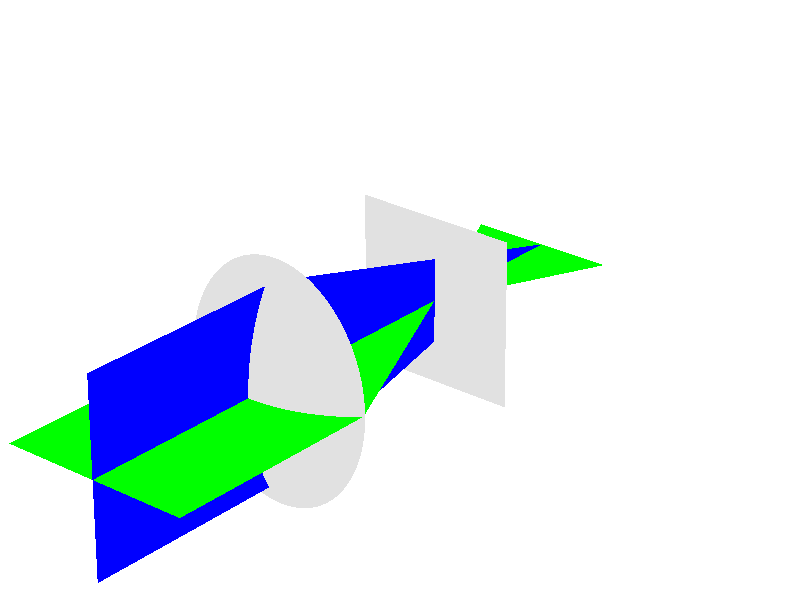   #include "colors.inc"
  background { color White }
  camera {
    perspective       
    angle 15
    location <10, 8, -12>+<0.5,0,0.5>
    look_at  <0, 0,  0> +<0.5,0.5,0.5>
  }
  light_source { <10,10,-12>+<0.5,0.5,0.5> color White}    
  
  #declare ap = 0.65;
  #declare flenh=2.5; 
  #declare sp = flenh/1.75;
  
  difference { sphere { 
        <0, 0, 0.75>, 1 
        scale 1.2*y
        hollow      
      }
      box { 
        <1, 2, 0>, <-1,-2,5>  
        pigment { color red 1 green 1 blue 1 transmit 1 }
      } 
      pigment { color Gray transmit 0.0 } 
      finish { diffuse 1 } 
      no_shadow
    }
  polygon{  
      6, <ap,0,-1.5>,<ap,0,0>,<-ap*0.75,0,flenh>,<ap*0.75,0,flenh>,<-ap,0,0>,<-ap,0,-1.5>  
      pigment { color Green transmit 0.4 }
      finish { diffuse 1 }
      no_shadow
  }
  polygon{
      5, <0,ap,-1.5>,<0,ap,0>,<0,0,flenh>,<0,-ap,0>,<0,-ap,-1.5>  
      pigment { color blue 1.0 transmit 0.4 } 
      finish { diffuse 1 }
      no_shadow
  }
  polygon { 
      4, <0.55,0.55,sp>,<0.55,-0.55,sp>,<-0.55,-0.55,sp>,<-0.55,0.55,sp>
      pigment { color Gray } 
      no_shadow
  }
  





